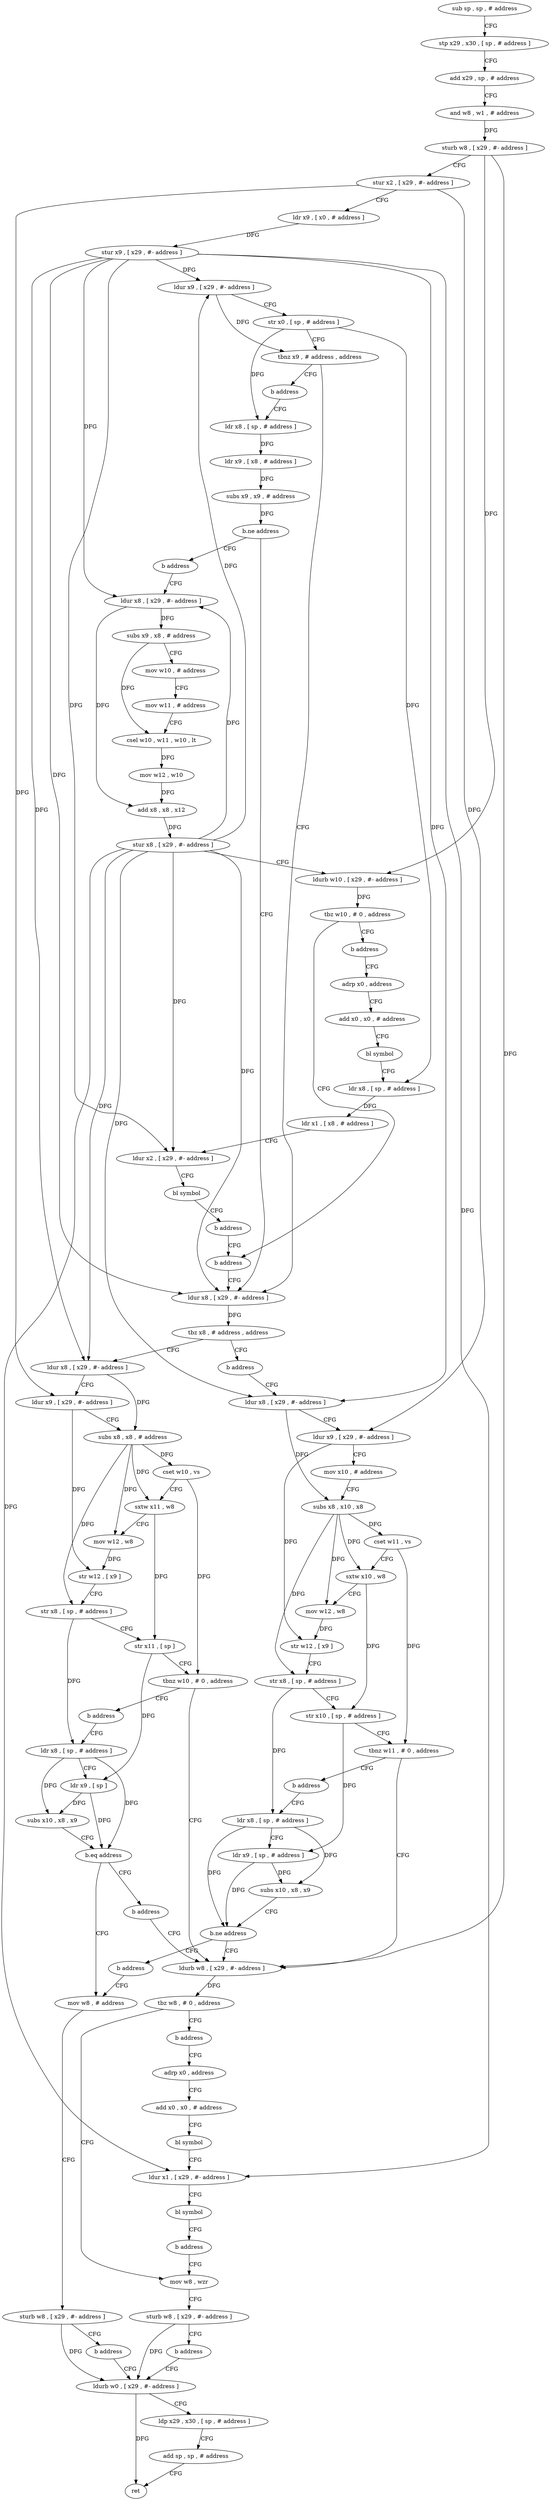digraph "func" {
"4425076" [label = "sub sp , sp , # address" ]
"4425080" [label = "stp x29 , x30 , [ sp , # address ]" ]
"4425084" [label = "add x29 , sp , # address" ]
"4425088" [label = "and w8 , w1 , # address" ]
"4425092" [label = "sturb w8 , [ x29 , #- address ]" ]
"4425096" [label = "stur x2 , [ x29 , #- address ]" ]
"4425100" [label = "ldr x9 , [ x0 , # address ]" ]
"4425104" [label = "stur x9 , [ x29 , #- address ]" ]
"4425108" [label = "ldur x9 , [ x29 , #- address ]" ]
"4425112" [label = "str x0 , [ sp , # address ]" ]
"4425116" [label = "tbnz x9 , # address , address" ]
"4425224" [label = "ldur x8 , [ x29 , #- address ]" ]
"4425120" [label = "b address" ]
"4425228" [label = "tbz x8 , # address , address" ]
"4425304" [label = "ldur x8 , [ x29 , #- address ]" ]
"4425232" [label = "b address" ]
"4425124" [label = "ldr x8 , [ sp , # address ]" ]
"4425308" [label = "ldur x9 , [ x29 , #- address ]" ]
"4425312" [label = "subs x8 , x8 , # address" ]
"4425316" [label = "cset w10 , vs" ]
"4425320" [label = "sxtw x11 , w8" ]
"4425324" [label = "mov w12 , w8" ]
"4425328" [label = "str w12 , [ x9 ]" ]
"4425332" [label = "str x8 , [ sp , # address ]" ]
"4425336" [label = "str x11 , [ sp ]" ]
"4425340" [label = "tbnz w10 , # 0 , address" ]
"4425368" [label = "ldurb w8 , [ x29 , #- address ]" ]
"4425344" [label = "b address" ]
"4425236" [label = "ldur x8 , [ x29 , #- address ]" ]
"4425128" [label = "ldr x9 , [ x8 , # address ]" ]
"4425132" [label = "subs x9 , x9 , # address" ]
"4425136" [label = "b.ne address" ]
"4425140" [label = "b address" ]
"4425372" [label = "tbz w8 , # 0 , address" ]
"4425404" [label = "mov w8 , wzr" ]
"4425376" [label = "b address" ]
"4425348" [label = "ldr x8 , [ sp , # address ]" ]
"4425240" [label = "ldur x9 , [ x29 , #- address ]" ]
"4425244" [label = "mov x10 , # address" ]
"4425248" [label = "subs x8 , x10 , x8" ]
"4425252" [label = "cset w11 , vs" ]
"4425256" [label = "sxtw x10 , w8" ]
"4425260" [label = "mov w12 , w8" ]
"4425264" [label = "str w12 , [ x9 ]" ]
"4425268" [label = "str x8 , [ sp , # address ]" ]
"4425272" [label = "str x10 , [ sp , # address ]" ]
"4425276" [label = "tbnz w11 , # 0 , address" ]
"4425280" [label = "b address" ]
"4425144" [label = "ldur x8 , [ x29 , #- address ]" ]
"4425408" [label = "sturb w8 , [ x29 , #- address ]" ]
"4425412" [label = "b address" ]
"4425428" [label = "ldurb w0 , [ x29 , #- address ]" ]
"4425380" [label = "adrp x0 , address" ]
"4425352" [label = "ldr x9 , [ sp ]" ]
"4425356" [label = "subs x10 , x8 , x9" ]
"4425360" [label = "b.eq address" ]
"4425416" [label = "mov w8 , # address" ]
"4425364" [label = "b address" ]
"4425284" [label = "ldr x8 , [ sp , # address ]" ]
"4425148" [label = "subs x9 , x8 , # address" ]
"4425152" [label = "mov w10 , # address" ]
"4425156" [label = "mov w11 , # address" ]
"4425160" [label = "csel w10 , w11 , w10 , lt" ]
"4425164" [label = "mov w12 , w10" ]
"4425168" [label = "add x8 , x8 , x12" ]
"4425172" [label = "stur x8 , [ x29 , #- address ]" ]
"4425176" [label = "ldurb w10 , [ x29 , #- address ]" ]
"4425180" [label = "tbz w10 , # 0 , address" ]
"4425220" [label = "b address" ]
"4425184" [label = "b address" ]
"4425432" [label = "ldp x29 , x30 , [ sp , # address ]" ]
"4425436" [label = "add sp , sp , # address" ]
"4425440" [label = "ret" ]
"4425384" [label = "add x0 , x0 , # address" ]
"4425388" [label = "bl symbol" ]
"4425392" [label = "ldur x1 , [ x29 , #- address ]" ]
"4425396" [label = "bl symbol" ]
"4425400" [label = "b address" ]
"4425420" [label = "sturb w8 , [ x29 , #- address ]" ]
"4425424" [label = "b address" ]
"4425288" [label = "ldr x9 , [ sp , # address ]" ]
"4425292" [label = "subs x10 , x8 , x9" ]
"4425296" [label = "b.ne address" ]
"4425300" [label = "b address" ]
"4425188" [label = "adrp x0 , address" ]
"4425192" [label = "add x0 , x0 , # address" ]
"4425196" [label = "bl symbol" ]
"4425200" [label = "ldr x8 , [ sp , # address ]" ]
"4425204" [label = "ldr x1 , [ x8 , # address ]" ]
"4425208" [label = "ldur x2 , [ x29 , #- address ]" ]
"4425212" [label = "bl symbol" ]
"4425216" [label = "b address" ]
"4425076" -> "4425080" [ label = "CFG" ]
"4425080" -> "4425084" [ label = "CFG" ]
"4425084" -> "4425088" [ label = "CFG" ]
"4425088" -> "4425092" [ label = "DFG" ]
"4425092" -> "4425096" [ label = "CFG" ]
"4425092" -> "4425368" [ label = "DFG" ]
"4425092" -> "4425176" [ label = "DFG" ]
"4425096" -> "4425100" [ label = "CFG" ]
"4425096" -> "4425308" [ label = "DFG" ]
"4425096" -> "4425240" [ label = "DFG" ]
"4425100" -> "4425104" [ label = "DFG" ]
"4425104" -> "4425108" [ label = "DFG" ]
"4425104" -> "4425224" [ label = "DFG" ]
"4425104" -> "4425304" [ label = "DFG" ]
"4425104" -> "4425236" [ label = "DFG" ]
"4425104" -> "4425144" [ label = "DFG" ]
"4425104" -> "4425392" [ label = "DFG" ]
"4425104" -> "4425208" [ label = "DFG" ]
"4425108" -> "4425112" [ label = "CFG" ]
"4425108" -> "4425116" [ label = "DFG" ]
"4425112" -> "4425116" [ label = "CFG" ]
"4425112" -> "4425124" [ label = "DFG" ]
"4425112" -> "4425200" [ label = "DFG" ]
"4425116" -> "4425224" [ label = "CFG" ]
"4425116" -> "4425120" [ label = "CFG" ]
"4425224" -> "4425228" [ label = "DFG" ]
"4425120" -> "4425124" [ label = "CFG" ]
"4425228" -> "4425304" [ label = "CFG" ]
"4425228" -> "4425232" [ label = "CFG" ]
"4425304" -> "4425308" [ label = "CFG" ]
"4425304" -> "4425312" [ label = "DFG" ]
"4425232" -> "4425236" [ label = "CFG" ]
"4425124" -> "4425128" [ label = "DFG" ]
"4425308" -> "4425312" [ label = "CFG" ]
"4425308" -> "4425328" [ label = "DFG" ]
"4425312" -> "4425316" [ label = "DFG" ]
"4425312" -> "4425320" [ label = "DFG" ]
"4425312" -> "4425324" [ label = "DFG" ]
"4425312" -> "4425332" [ label = "DFG" ]
"4425316" -> "4425320" [ label = "CFG" ]
"4425316" -> "4425340" [ label = "DFG" ]
"4425320" -> "4425324" [ label = "CFG" ]
"4425320" -> "4425336" [ label = "DFG" ]
"4425324" -> "4425328" [ label = "DFG" ]
"4425328" -> "4425332" [ label = "CFG" ]
"4425332" -> "4425336" [ label = "CFG" ]
"4425332" -> "4425348" [ label = "DFG" ]
"4425336" -> "4425340" [ label = "CFG" ]
"4425336" -> "4425352" [ label = "DFG" ]
"4425340" -> "4425368" [ label = "CFG" ]
"4425340" -> "4425344" [ label = "CFG" ]
"4425368" -> "4425372" [ label = "DFG" ]
"4425344" -> "4425348" [ label = "CFG" ]
"4425236" -> "4425240" [ label = "CFG" ]
"4425236" -> "4425248" [ label = "DFG" ]
"4425128" -> "4425132" [ label = "DFG" ]
"4425132" -> "4425136" [ label = "DFG" ]
"4425136" -> "4425224" [ label = "CFG" ]
"4425136" -> "4425140" [ label = "CFG" ]
"4425140" -> "4425144" [ label = "CFG" ]
"4425372" -> "4425404" [ label = "CFG" ]
"4425372" -> "4425376" [ label = "CFG" ]
"4425404" -> "4425408" [ label = "CFG" ]
"4425376" -> "4425380" [ label = "CFG" ]
"4425348" -> "4425352" [ label = "CFG" ]
"4425348" -> "4425356" [ label = "DFG" ]
"4425348" -> "4425360" [ label = "DFG" ]
"4425240" -> "4425244" [ label = "CFG" ]
"4425240" -> "4425264" [ label = "DFG" ]
"4425244" -> "4425248" [ label = "CFG" ]
"4425248" -> "4425252" [ label = "DFG" ]
"4425248" -> "4425256" [ label = "DFG" ]
"4425248" -> "4425260" [ label = "DFG" ]
"4425248" -> "4425268" [ label = "DFG" ]
"4425252" -> "4425256" [ label = "CFG" ]
"4425252" -> "4425276" [ label = "DFG" ]
"4425256" -> "4425260" [ label = "CFG" ]
"4425256" -> "4425272" [ label = "DFG" ]
"4425260" -> "4425264" [ label = "DFG" ]
"4425264" -> "4425268" [ label = "CFG" ]
"4425268" -> "4425272" [ label = "CFG" ]
"4425268" -> "4425284" [ label = "DFG" ]
"4425272" -> "4425276" [ label = "CFG" ]
"4425272" -> "4425288" [ label = "DFG" ]
"4425276" -> "4425368" [ label = "CFG" ]
"4425276" -> "4425280" [ label = "CFG" ]
"4425280" -> "4425284" [ label = "CFG" ]
"4425144" -> "4425148" [ label = "DFG" ]
"4425144" -> "4425168" [ label = "DFG" ]
"4425408" -> "4425412" [ label = "CFG" ]
"4425408" -> "4425428" [ label = "DFG" ]
"4425412" -> "4425428" [ label = "CFG" ]
"4425428" -> "4425432" [ label = "CFG" ]
"4425428" -> "4425440" [ label = "DFG" ]
"4425380" -> "4425384" [ label = "CFG" ]
"4425352" -> "4425356" [ label = "DFG" ]
"4425352" -> "4425360" [ label = "DFG" ]
"4425356" -> "4425360" [ label = "CFG" ]
"4425360" -> "4425416" [ label = "CFG" ]
"4425360" -> "4425364" [ label = "CFG" ]
"4425416" -> "4425420" [ label = "CFG" ]
"4425364" -> "4425368" [ label = "CFG" ]
"4425284" -> "4425288" [ label = "CFG" ]
"4425284" -> "4425292" [ label = "DFG" ]
"4425284" -> "4425296" [ label = "DFG" ]
"4425148" -> "4425152" [ label = "CFG" ]
"4425148" -> "4425160" [ label = "DFG" ]
"4425152" -> "4425156" [ label = "CFG" ]
"4425156" -> "4425160" [ label = "CFG" ]
"4425160" -> "4425164" [ label = "DFG" ]
"4425164" -> "4425168" [ label = "DFG" ]
"4425168" -> "4425172" [ label = "DFG" ]
"4425172" -> "4425176" [ label = "CFG" ]
"4425172" -> "4425108" [ label = "DFG" ]
"4425172" -> "4425224" [ label = "DFG" ]
"4425172" -> "4425304" [ label = "DFG" ]
"4425172" -> "4425236" [ label = "DFG" ]
"4425172" -> "4425144" [ label = "DFG" ]
"4425172" -> "4425392" [ label = "DFG" ]
"4425172" -> "4425208" [ label = "DFG" ]
"4425176" -> "4425180" [ label = "DFG" ]
"4425180" -> "4425220" [ label = "CFG" ]
"4425180" -> "4425184" [ label = "CFG" ]
"4425220" -> "4425224" [ label = "CFG" ]
"4425184" -> "4425188" [ label = "CFG" ]
"4425432" -> "4425436" [ label = "CFG" ]
"4425436" -> "4425440" [ label = "CFG" ]
"4425384" -> "4425388" [ label = "CFG" ]
"4425388" -> "4425392" [ label = "CFG" ]
"4425392" -> "4425396" [ label = "CFG" ]
"4425396" -> "4425400" [ label = "CFG" ]
"4425400" -> "4425404" [ label = "CFG" ]
"4425420" -> "4425424" [ label = "CFG" ]
"4425420" -> "4425428" [ label = "DFG" ]
"4425424" -> "4425428" [ label = "CFG" ]
"4425288" -> "4425292" [ label = "DFG" ]
"4425288" -> "4425296" [ label = "DFG" ]
"4425292" -> "4425296" [ label = "CFG" ]
"4425296" -> "4425368" [ label = "CFG" ]
"4425296" -> "4425300" [ label = "CFG" ]
"4425300" -> "4425416" [ label = "CFG" ]
"4425188" -> "4425192" [ label = "CFG" ]
"4425192" -> "4425196" [ label = "CFG" ]
"4425196" -> "4425200" [ label = "CFG" ]
"4425200" -> "4425204" [ label = "DFG" ]
"4425204" -> "4425208" [ label = "CFG" ]
"4425208" -> "4425212" [ label = "CFG" ]
"4425212" -> "4425216" [ label = "CFG" ]
"4425216" -> "4425220" [ label = "CFG" ]
}
